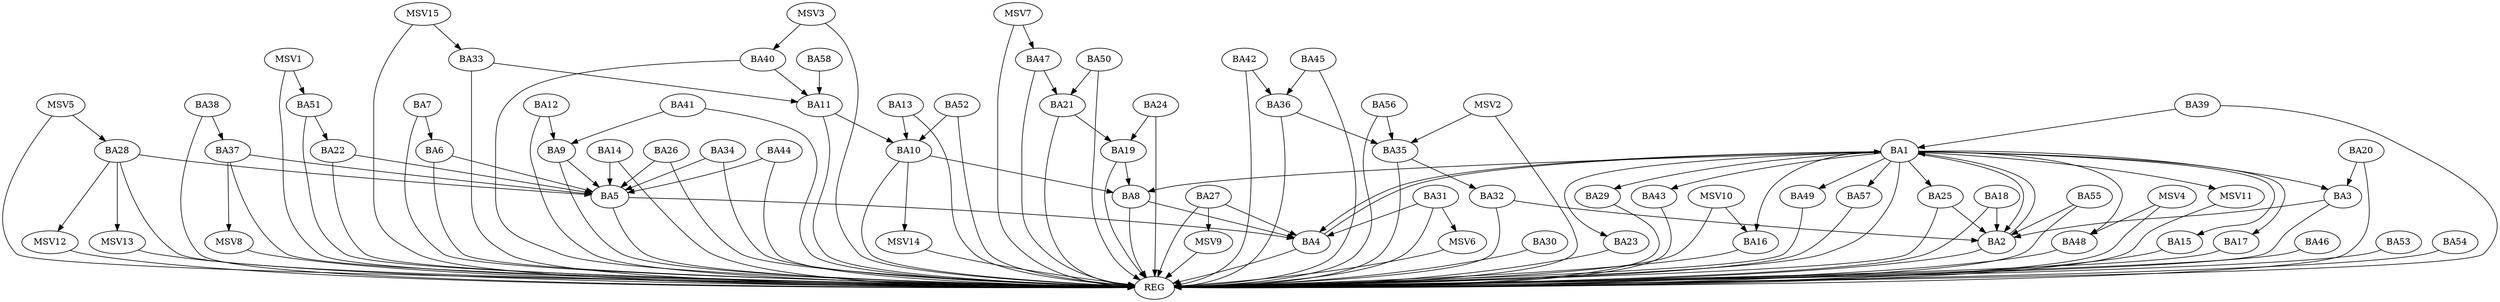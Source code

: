 strict digraph G {
  BA1 [ label="BA1" ];
  BA2 [ label="BA2" ];
  BA3 [ label="BA3" ];
  BA4 [ label="BA4" ];
  BA5 [ label="BA5" ];
  BA6 [ label="BA6" ];
  BA7 [ label="BA7" ];
  BA8 [ label="BA8" ];
  BA9 [ label="BA9" ];
  BA10 [ label="BA10" ];
  BA11 [ label="BA11" ];
  BA12 [ label="BA12" ];
  BA13 [ label="BA13" ];
  BA14 [ label="BA14" ];
  BA15 [ label="BA15" ];
  BA16 [ label="BA16" ];
  BA17 [ label="BA17" ];
  BA18 [ label="BA18" ];
  BA19 [ label="BA19" ];
  BA20 [ label="BA20" ];
  BA21 [ label="BA21" ];
  BA22 [ label="BA22" ];
  BA23 [ label="BA23" ];
  BA24 [ label="BA24" ];
  BA25 [ label="BA25" ];
  BA26 [ label="BA26" ];
  BA27 [ label="BA27" ];
  BA28 [ label="BA28" ];
  BA29 [ label="BA29" ];
  BA30 [ label="BA30" ];
  BA31 [ label="BA31" ];
  BA32 [ label="BA32" ];
  BA33 [ label="BA33" ];
  BA34 [ label="BA34" ];
  BA35 [ label="BA35" ];
  BA36 [ label="BA36" ];
  BA37 [ label="BA37" ];
  BA38 [ label="BA38" ];
  BA39 [ label="BA39" ];
  BA40 [ label="BA40" ];
  BA41 [ label="BA41" ];
  BA42 [ label="BA42" ];
  BA43 [ label="BA43" ];
  BA44 [ label="BA44" ];
  BA45 [ label="BA45" ];
  BA46 [ label="BA46" ];
  BA47 [ label="BA47" ];
  BA48 [ label="BA48" ];
  BA49 [ label="BA49" ];
  BA50 [ label="BA50" ];
  BA51 [ label="BA51" ];
  BA52 [ label="BA52" ];
  BA53 [ label="BA53" ];
  BA54 [ label="BA54" ];
  BA55 [ label="BA55" ];
  BA56 [ label="BA56" ];
  BA57 [ label="BA57" ];
  BA58 [ label="BA58" ];
  REG [ label="REG" ];
  MSV1 [ label="MSV1" ];
  MSV2 [ label="MSV2" ];
  MSV3 [ label="MSV3" ];
  MSV4 [ label="MSV4" ];
  MSV5 [ label="MSV5" ];
  MSV6 [ label="MSV6" ];
  MSV7 [ label="MSV7" ];
  MSV8 [ label="MSV8" ];
  MSV9 [ label="MSV9" ];
  MSV10 [ label="MSV10" ];
  MSV11 [ label="MSV11" ];
  MSV12 [ label="MSV12" ];
  MSV13 [ label="MSV13" ];
  MSV14 [ label="MSV14" ];
  MSV15 [ label="MSV15" ];
  BA1 -> BA2;
  BA2 -> BA1;
  BA3 -> BA2;
  BA4 -> BA1;
  BA5 -> BA4;
  BA6 -> BA5;
  BA7 -> BA6;
  BA8 -> BA4;
  BA9 -> BA5;
  BA10 -> BA8;
  BA11 -> BA10;
  BA12 -> BA9;
  BA13 -> BA10;
  BA14 -> BA5;
  BA18 -> BA2;
  BA19 -> BA8;
  BA20 -> BA3;
  BA21 -> BA19;
  BA22 -> BA5;
  BA24 -> BA19;
  BA25 -> BA2;
  BA26 -> BA5;
  BA27 -> BA4;
  BA28 -> BA5;
  BA31 -> BA4;
  BA32 -> BA2;
  BA33 -> BA11;
  BA34 -> BA5;
  BA35 -> BA32;
  BA36 -> BA35;
  BA37 -> BA5;
  BA38 -> BA37;
  BA39 -> BA1;
  BA40 -> BA11;
  BA41 -> BA9;
  BA42 -> BA36;
  BA44 -> BA5;
  BA45 -> BA36;
  BA47 -> BA21;
  BA50 -> BA21;
  BA51 -> BA22;
  BA52 -> BA10;
  BA55 -> BA2;
  BA56 -> BA35;
  BA58 -> BA11;
  BA1 -> REG;
  BA2 -> REG;
  BA3 -> REG;
  BA4 -> REG;
  BA5 -> REG;
  BA6 -> REG;
  BA7 -> REG;
  BA8 -> REG;
  BA9 -> REG;
  BA10 -> REG;
  BA11 -> REG;
  BA12 -> REG;
  BA13 -> REG;
  BA14 -> REG;
  BA15 -> REG;
  BA16 -> REG;
  BA17 -> REG;
  BA18 -> REG;
  BA19 -> REG;
  BA20 -> REG;
  BA21 -> REG;
  BA22 -> REG;
  BA23 -> REG;
  BA24 -> REG;
  BA25 -> REG;
  BA26 -> REG;
  BA27 -> REG;
  BA28 -> REG;
  BA29 -> REG;
  BA30 -> REG;
  BA31 -> REG;
  BA32 -> REG;
  BA33 -> REG;
  BA34 -> REG;
  BA35 -> REG;
  BA36 -> REG;
  BA37 -> REG;
  BA38 -> REG;
  BA39 -> REG;
  BA40 -> REG;
  BA41 -> REG;
  BA42 -> REG;
  BA43 -> REG;
  BA44 -> REG;
  BA45 -> REG;
  BA46 -> REG;
  BA47 -> REG;
  BA48 -> REG;
  BA49 -> REG;
  BA50 -> REG;
  BA51 -> REG;
  BA52 -> REG;
  BA53 -> REG;
  BA54 -> REG;
  BA55 -> REG;
  BA56 -> REG;
  BA57 -> REG;
  BA1 -> BA15;
  BA1 -> BA57;
  BA1 -> BA4;
  BA1 -> BA3;
  BA1 -> BA17;
  BA1 -> BA49;
  BA1 -> BA29;
  BA1 -> BA48;
  BA1 -> BA25;
  BA1 -> BA43;
  BA1 -> BA16;
  BA1 -> BA23;
  BA1 -> BA8;
  MSV1 -> BA51;
  MSV1 -> REG;
  MSV2 -> BA35;
  MSV2 -> REG;
  MSV3 -> BA40;
  MSV3 -> REG;
  MSV4 -> BA48;
  MSV4 -> REG;
  MSV5 -> BA28;
  MSV5 -> REG;
  BA31 -> MSV6;
  MSV6 -> REG;
  MSV7 -> BA47;
  MSV7 -> REG;
  BA37 -> MSV8;
  MSV8 -> REG;
  BA27 -> MSV9;
  MSV9 -> REG;
  MSV10 -> BA16;
  MSV10 -> REG;
  BA1 -> MSV11;
  MSV11 -> REG;
  BA28 -> MSV12;
  MSV12 -> REG;
  BA28 -> MSV13;
  MSV13 -> REG;
  BA10 -> MSV14;
  MSV14 -> REG;
  MSV15 -> BA33;
  MSV15 -> REG;
}
